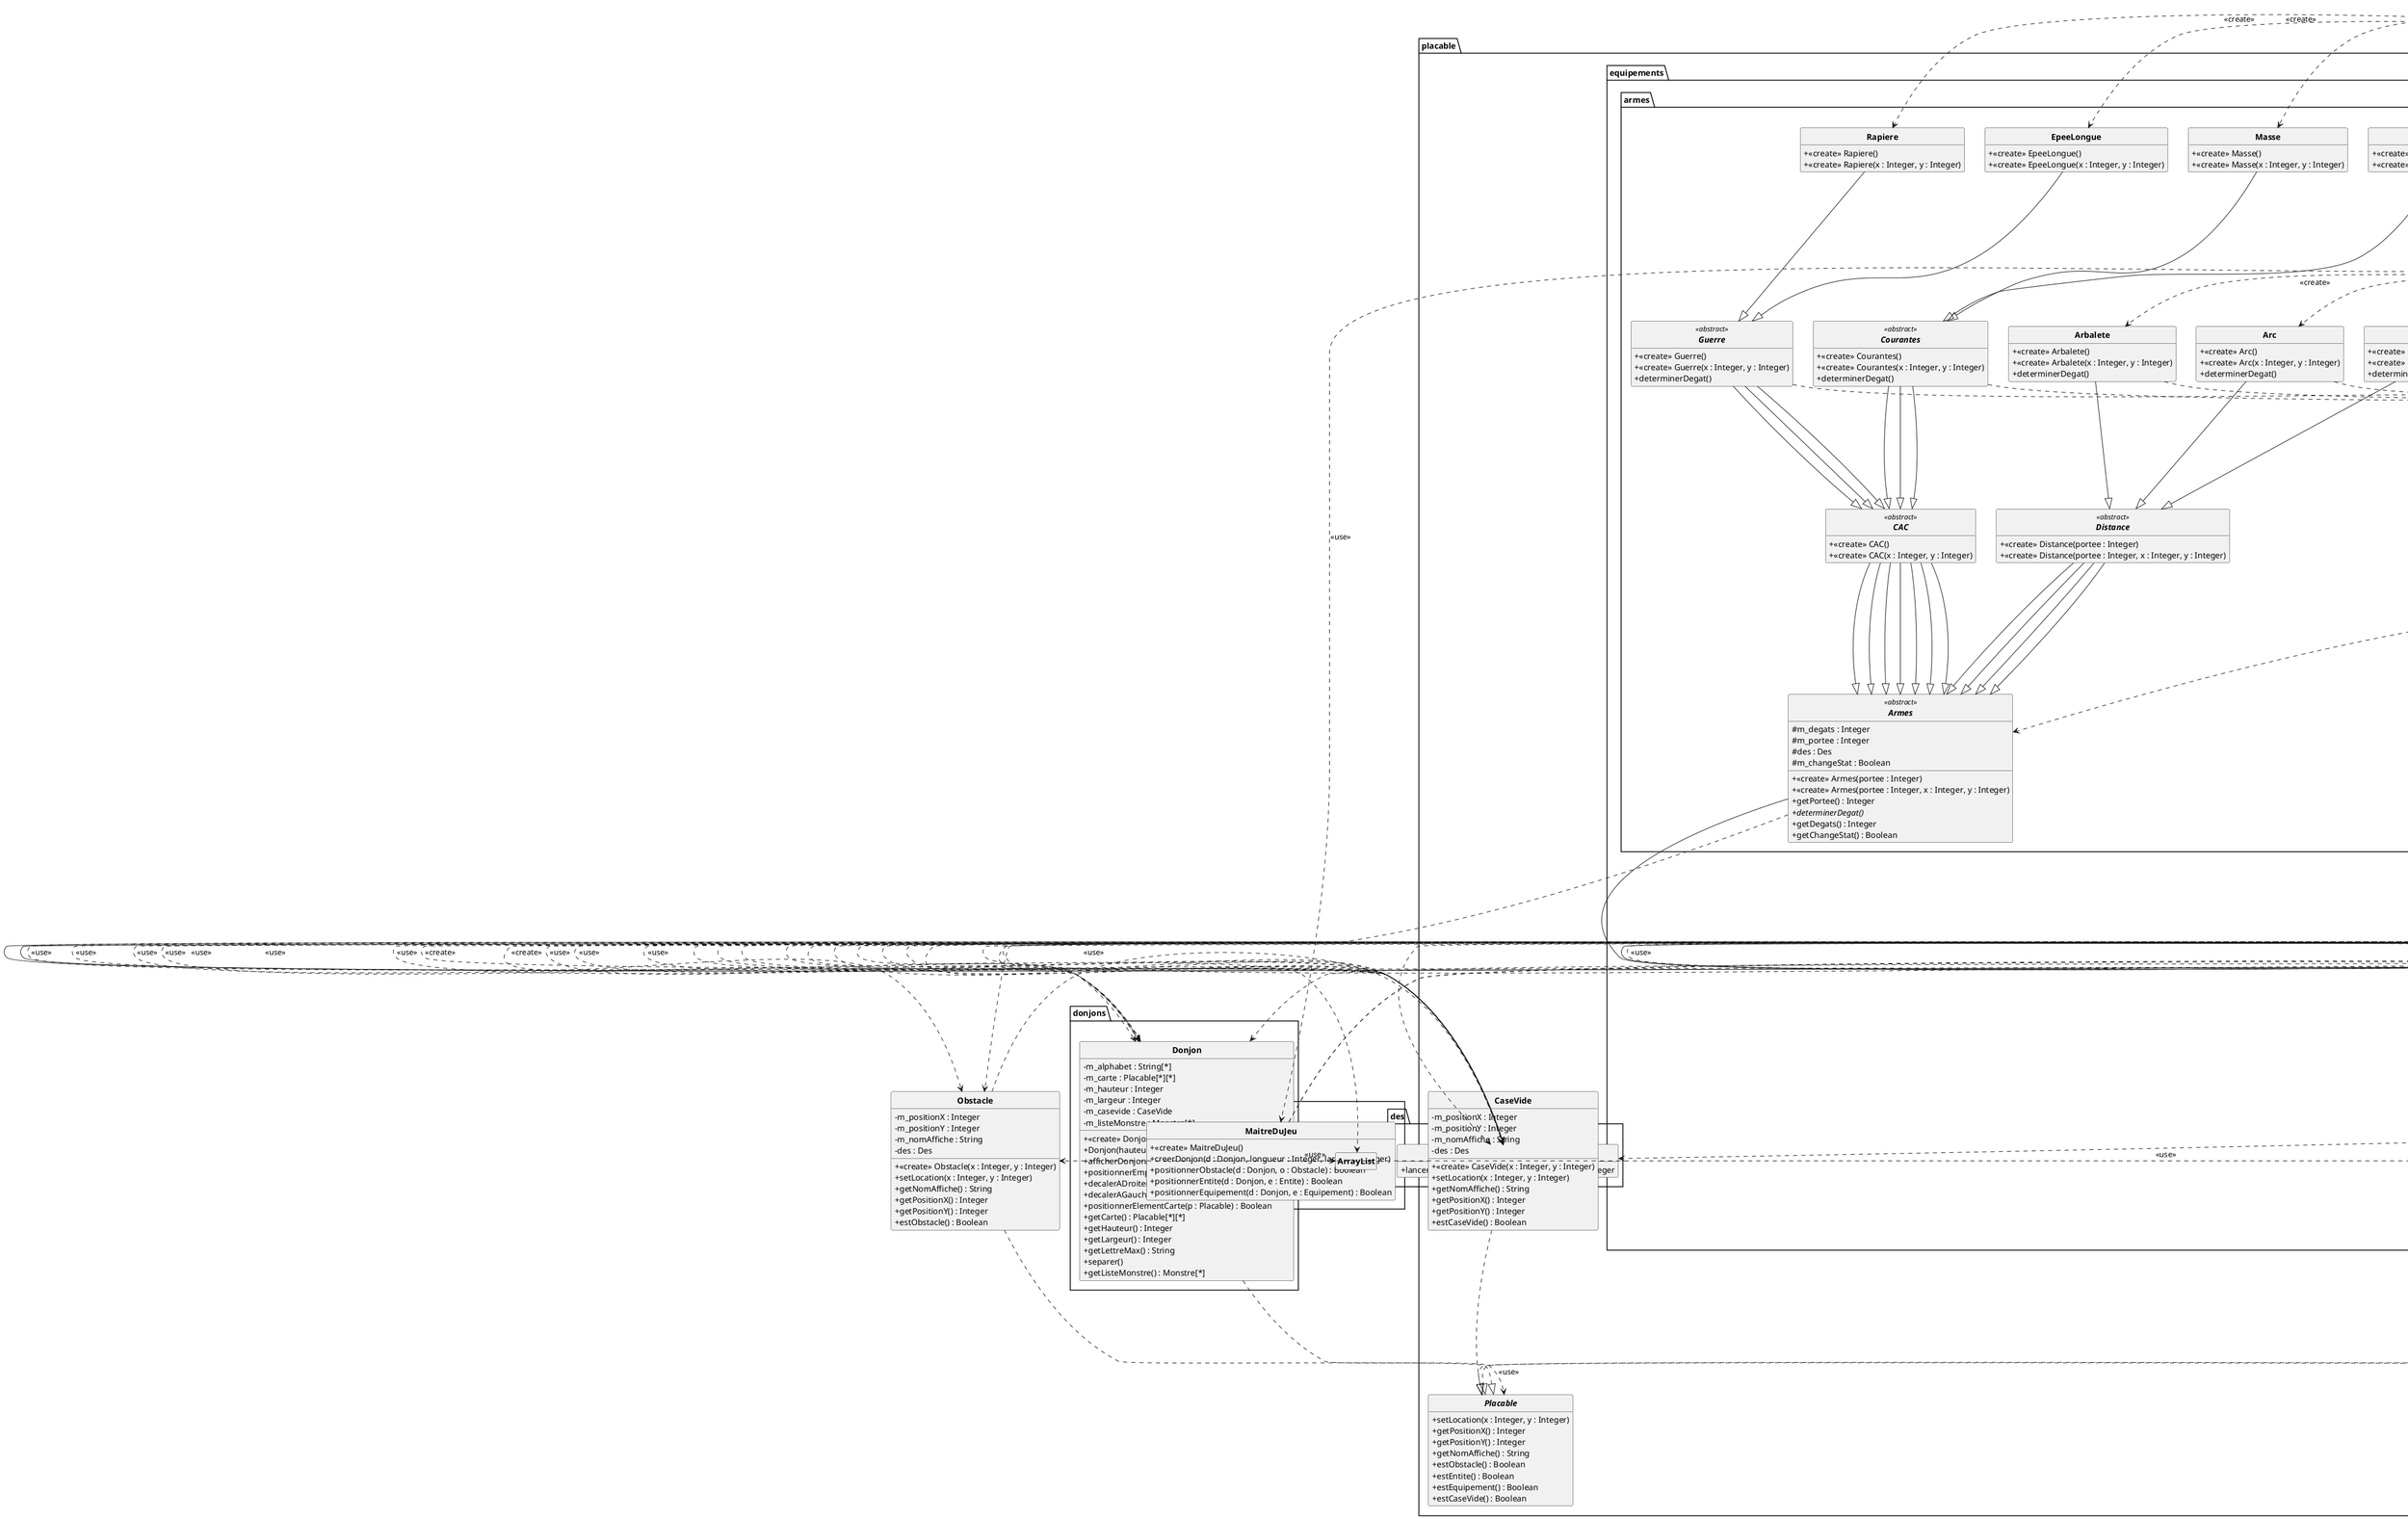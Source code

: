 @startuml
skinparam style strictuml
hide empty members
skinparam classAttributeIconSize 0
skinparam classFontStyle Bold

' -------------------- PACKAGES --------------------

package des {
  class Des {
    + lancerDes(nbDes : Integer, nbFaces : Integer) : Integer
  }
}

package donjons {
  class Donjon {
    - m_alphabet : String[*]
    - m_carte : Placable[*][*]
    - m_hauteur : Integer
    - m_largeur : Integer
    - m_casevide : CaseVide
    - m_listeMonstre : Monstre[*]

    + <<create>> Donjon()
    + Donjon(hauteur : Integer, largeur : Integer)
    + afficherDonjon()
    + positionnerEmplacementVide(x : Integer, y : Integer)
    + decalerADroite(l : Placable[*])
    + decalerAGauche(l : Placable[*])
    + positionnerElementCarte(p : Placable) : Boolean
    + getCarte() : Placable[*][*]
    + getHauteur() : Integer
    + getLargeur() : Integer
    + getLettreMax() : String
    + separer()
    + getListeMonstre() : Monstre[*]
  }
}

package maitredujeu {
  class MaitreDuJeu {
    + <<create>> MaitreDuJeu()
    + creerDonjon(d : Donjon, longueur : Integer, largeur : Integer)
    + positionnerObstacle(d : Donjon, o : Obstacle) : Boolean
    + positionnerEntite(d : Donjon, e : Entite) : Boolean
    + positionnerEquipement(d : Donjon, e : Equipement) : Boolean
  }
}

package placable {
  interface Placable {
    + setLocation(x : Integer, y : Integer)
    + getPositionX() : Integer
    + getPositionY() : Integer
    + getNomAffiche() : String
    + estObstacle() : Boolean
    + estEntite() : Boolean
    + estEquipement() : Boolean
    + estCaseVide() : Boolean
  }

  class CaseVide {
    - m_positionX : Integer
    - m_positionY : Integer
    - m_nomAffiche : String
    - des : Des

    + <<create>> CaseVide(x : Integer, y : Integer)
    + setLocation(x : Integer, y : Integer)
    + getNomAffiche() : String
    + getPositionX() : Integer
    + getPositionY() : Integer
    + estCaseVide() : Boolean
  }
}

package placable.entites {
  abstract class Entite <<abstract>> {
    # m_pv : Integer
    # m_pvMax : Integer
    # m_force : Integer
    # m_dexterite : Integer
    # m_initiative : Integer
    # m_positionX : Integer
    # m_positionY : Integer
    # m_vitesse : Integer
    # m_nomAffiche : String

    + setLocation(x : Integer, y : Integer)
    + getPositionX() : Integer
    + getPositionY() : Integer
    + getNomAffiche() : String
    + seDeplacer(direction : Integer, d : Donjon)
    + getPv() : Integer
    + getForce() : Integer
    + getDexterite() : Integer
    + getInitiative() : Integer
    + setPv(pv : Integer)
    + setForce(force : Integer)
    + setDexterite(dexterite : Integer)
    + setInitiative(initiative : Integer)
    + ajusterPv(valeur : Integer)
    + ajusterForce(valeur : Integer)
    + ajusterDexterite(valeur : Integer)
    + ajusterInitiative(valeur : Integer)
    + equals(obj : Object) : Boolean
    + estEntite() : Boolean
    + {static} contientObstacle(liste : Placable[*]) : Boolean
    + {static} contientEquipement(liste : Placable[*]) : Boolean
  }
}

package placable.entites.monstres {
  class Monstre {
    - m_espece : String
    - m_numero : Integer
    - m_nomAttaque : String
    - m_portee : Integer
    - m_degats : Integer
    - m_classeArmure : Integer
    - des : Des
    - {static} monstres : Monstre[*]

    + <<create>> Monstre(espece : String)
    + Monstre(espece : String, portee : Integer, pv : Integer, nomattaque : String, classeArmure : Integer, force : Integer, dexterite : Integer, initiative : Integer, x : Integer, y : Integer)
    + getclasseArmure() : Integer
    + ajusterPv(valeur : Integer)
    + attaquer(cible : Personnage, carte : String[*][*]) : Boolean
    + getEspece() : String
  }
}

package placable.entites.personnages.classes {
  abstract class Classe <<abstract>> {
    # m_nomClasse : String
    # m_pv : Integer
    + {abstract} initialiser(p : Personnage)
    + getNom() : String
  }

  class Clerc {
    + <<create>> Clerc()
    + initialiser(p : Personnage)
  }

  class Guerrier {
    + <<create>> Guerrier()
    + initialiser(p : Personnage)
  }

  class Magicien {
    + <<create>> Magicien()
    + initialiser(p : Personnage)
  }

  class Roublard {
    + <<create>> Roublard()
    + initialiser(p : Personnage)
  }
}

package placable.entites.personnages.races {
  abstract class Race <<abstract>> {
    # m_dexterite : Integer
    # m_vitesse : Integer
    # m_force : Integer
    # m_initiative : Integer
    # m_nomRace : String

    + {abstract} initialiser(p : Personnage)
    + getNom() : String
  }

  class Humain {
    + <<create>> Humain()
    + initialiser(p : Personnage)
  }

  class Nain {
    + <<create>> Nain()
    + initialiser(p : Personnage)
  }

  class Elfe {
    + <<create>> Elfe()
    + initialiser(p : Personnage)
  }

  class Halfelin {
    + <<create>> Halfelin()
    + initialiser(p : Personnage)
  }
}

package placable.entites.personnages {
  class Personnage {
    # m_nom : String
    - m_race : Race
    - m_classe : Classe
    - des : Des
    - m_inventaire : Equipement[*]
    - m_armeEquipee : Armes[*]
    - m_armureEquipee : Armures[*]

    + <<create>> Personnage(nom : String, race : Integer, classe : Integer, x : Integer, y : Integer)
    + attribuerRaceClasse(race : Integer, classe : Integer)
    + attaquer(cible : Monstre) : Boolean
    + sEquiperArmure(a : Armures)
    + sEquiperArme(a : Armes)
    + ramasserEquipement(e : Equipement, carte : Placable[*][*]) : Boolean
    + getNom() : String
    + getArmeEquipee() : Armes
    + getClasseArmure() : Integer
    + getRace() : Race
    + getNomRace() : String
    + getClasse() : Classe
    + getNomClasse() : String
    + getVitesse() : Integer
    + setVitesse(vitesse : Integer)
    + ajusterVitesse(valeur : Integer)
    + ajouterEquipementInventaire(e : Equipement)
    + afficherInventaire() : String
    + toString() : String
  }
}

package placable.equipements {
  abstract class Equipement <<abstract>> {
    # m_nom : String
    # m_positionX : Integer
    # m_positionY : Integer
    # m_nomAffiche : String

    + <<create>> Equipement()
    + setLocation(x : Integer, y : Integer)
    + getNomEquipement() : String
    + getNomAffiche() : String
    + getPositionX() : Integer
    + getPositionY() : Integer
    + estEquipement() : Boolean
  }
}



package placable.equipements.armes {
  abstract class CAC <<abstract>> {
    + <<create>> CAC()
    + <<create>> CAC(x : Integer, y : Integer)
  }
}



package placable.equipements.armes {
  abstract class Distance <<abstract>> {
    + <<create>> Distance(portee : Integer)
    + <<create>> Distance(portee : Integer, x : Integer, y : Integer)
  }
}



package placable.equipements.armes {
  abstract class Guerre <<abstract>> {
    + <<create>> Guerre()
    + <<create>> Guerre(x : Integer, y : Integer)
    + determinerDegat()
  }

}



package placable.equipements.armes {
  abstract class Courantes <<abstract>> {
    + <<create>> Courantes()
    + <<create>> Courantes(x : Integer, y : Integer)
    + determinerDegat()
  }

}



package placable.equipements.armes {
  class Arbalete {
    + <<create>> Arbalete()
    + <<create>> Arbalete(x : Integer, y : Integer)
    + determinerDegat()
  }
}



package placable.equipements.armes {
  class Arc {
    + <<create>> Arc()
    + <<create>> Arc(x : Integer, y : Integer)
    + determinerDegat()
  }


}


package placable.equipements.armes {
  abstract class Armes <<abstract>> {
    # m_degats : Integer
    # m_portee : Integer
    # des : Des
    # m_changeStat : Boolean

    + <<create>> Armes(portee : Integer)
    + <<create>> Armes(portee : Integer, x : Integer, y : Integer)
    + getPortee() : Integer
    + {abstract} determinerDegat()
    + getDegats() : Integer
    + getChangeStat() : Boolean
  }

  
}



package placable.equipements.armes {
  class Baton {
    + <<create>> Baton()
    + <<create>> Baton(x : Integer, y : Integer)
  }

  

}



package placable.equipements.armes {
  class EpeeLongue {
    + <<create>> EpeeLongue()
    + <<create>> EpeeLongue(x : Integer, y : Integer)
  }


}



package placable.equipements.armes {
  class Fronde {
    + <<create>> Fronde()
    + <<create>> Fronde(x : Integer, y : Integer)
    + determinerDegat()
  }

}

package placable.equipements.armes {
  class Masse {
    + <<create>> Masse()
    + <<create>> Masse(x : Integer, y : Integer)
  }

}


package placable.equipements.armes {
  class Rapiere {
    + <<create>> Rapiere()
    + <<create>> Rapiere(x : Integer, y : Integer)
  }


}


package placable.equipements.armures {
  abstract class Armures <<abstract>> {
    # m_classe : Integer
    # m_changeStat : Boolean
    # des : Des

    + <<create>> Armures(classe : Integer)
    + <<create>> Armures(classe : Integer, x : Integer, y : Integer)
    + getClasseArmure() : Integer
    + getChangeStat() : Boolean
  }

 
}


package placable.equipements.armures {
  abstract class Lourdes <<abstract>> {
    + <<create>> Lourdes(classe : Integer)
    + <<create>> Lourdes(classe : Integer, x : Integer, y : Integer)
  }

  
}


package placable.equipements.armures {
  abstract class Legeres <<abstract>> {
    + <<create>> Legeres(classe : Integer)
    + <<create>> Legeres(classe : Integer, x : Integer, y : Integer)
  }

 
}



package placable.equipements.armures {
  class CotteDeMailles {
    + <<create>> CotteDeMailles()
    + <<create>> CotteDeMailles(x : Integer, y : Integer)
  
  }
}


package placable.equipements.armures {
  class DemiPlatte {
    + <<create>> DemiPlatte()
    + <<create>> DemiPlatte(x : Integer, y : Integer)
   
  }
}


package placable.equipements.armures {
  class Ecailles {
    + <<create>> Ecailles()
    + <<create>> Ecailles(x : Integer, y : Integer)
   
  }
}


package placable.equipements.armures {
  class Harnois {
    + <<create>> Harnois()
    + <<create>> Harnois(x : Integer, y : Integer)
  
  }
}


package placable.obstacle {
  class Obstacle {
    - m_positionX : Integer
    - m_positionY : Integer
    - m_nomAffiche : String
    - des : Des

    + <<create>> Obstacle(x : Integer, y : Integer)
    + setLocation(x : Integer, y : Integer)
    + getNomAffiche() : String
    + getPositionX() : Integer
    + getPositionY() : Integer
    + estObstacle() : Boolean
  }

}

package utils {
  class Utils {
    - des : Des

    + <<create>> Utils()
    + demanderChoix(scanner : Scanner, message : String, min : Integer, max : Integer) : Integer
    + demanderChoixOuParDefaut(message : String, min : Integer, max : Integer, valeurParDefaut : Integer, scanner : Scanner) : Integer
    + demanderPositionCarte(message : String, minLettre : Char, maxLettre : Char, minNumero : Integer, maxNumero : Integer, scanner : Scanner) : int[*]
    + creerMonstreAleatoire(d : Donjon) : Monstre
    + creerEquipementAleatoire(d : Donjon) : Equipement
    + creerObstacleAleatoire(d : Donjon) : Obstacle
    + creerPersonnageAleatoire(nom : String, race : Integer, classe : Integer, d : Donjon) : Personnage
  }
}


class Jeu {
  - m_joueursEnVie : ArrayList<Personnage>
  - m_utils : Utils
  - m_nbJoueurs : int
  - scanner : Scanner
  - m_d1 : Donjon
  - mdj : MaitreDuJeu
  - m_des : Des
  - alphabet : String[*]
  - m_nbObstacle : int
  - m_nbEquipements : int

  + <<create>> Jeu()
  + demarrerJeu()
  + initJoueur(nJoueur : int, d : Donjon) : Personnage
  + creerObstacleAleatoire(i : int)
  + initEquipementAleatoire(i : int)
  + creerEquipement(type : int, i : int, x : int, y : int)
  + afficherEntites()
}


class Main {
  + main(args : String[])
}



' -------------------- RELATIONS --------------------

CaseVide ..|> Placable
Entite ..|> Placable
Monstre --|> Entite
Personnage --|> Entite

Clerc --|> Classe
Guerrier --|> Classe
Magicien --|> Classe
Roublard --|> Classe

Humain --|> Race
Nain --|> Race
Elfe --|> Race
Halfelin --|> Race

MaitreDuJeu .> Donjon : <<use>>
MaitreDuJeu .> Obstacle : <<use>>
MaitreDuJeu .> Entite : <<use>>
MaitreDuJeu .> Equipement : <<use>>

Donjon .> Placable : <<use>>
Donjon .> CaseVide : <<instantiate>>
Donjon .> Monstre : <<use>>
Donjon .> ArrayList : <<use>>

CaseVide .> Des : <<use>>
Entite .> Donjon : <<use>>
Entite .> Equipement : <<use>>
Entite .> Obstacle : <<use>>
Entite .> ArrayList : <<use>>

Monstre .> Des : <<use>>
Monstre .> Personnage : <<use>>
Monstre .> ArrayList : <<use>>

Classe .> Personnage : <<use>>
Race .> Personnage : <<use>>

Personnage .> Des : <<use>>
Personnage .> Monstre : <<use>>
Personnage .> Equipement : <<use>>
Personnage .> Armes : <<use>>
Personnage .> Armures : <<use>>
Personnage .> Classe : <<use>>
Personnage .> Race : <<use>>

Equipement ..|> Placable
Equipement .> Des : <<use>>
Equipement .> Donjon : <<use>>


CAC --|> Armes



Distance --|> Armes



Guerre --|> CAC
CAC --|> Armes
Guerre .> Des : <<use>>



Courantes --|> CAC
CAC --|> Armes
Courantes .> Des : <<use>>



Arbalete --|> Distance
Distance --|> Armes
Arbalete .> Des : <<use>>



Arc --|> Distance
Distance --|> Armes
Arc .> Des : <<use>>


Armes --|> Equipement
Armes .> Des : <<use>>



Baton --|> Courantes
Courantes --|> CAC
CAC --|> Armes



EpeeLongue --|> Guerre
Guerre --|> CAC
CAC --|> Armes



Fronde --|> Distance
Distance --|> Armes
Fronde .> Des : <<use>>



Masse --|> Courantes
Courantes --|> CAC
CAC --|> Armes



Rapiere --|> Guerre
Guerre --|> CAC
CAC --|> Armes




Armures --|> Equipement
Armures .> Des : <<use>>


Lourdes --|> Armures



Legeres --|> Armures



CotteDeMailles --|> Lourdes
Lourdes --|> Armures
CotteDeMailles .> Donjon : <<use>>
CotteDeMailles .> Des : <<use>>



DemiPlatte --|> Legeres
Legeres --|> Armures
DemiPlatte .> Donjon : <<use>>
DemiPlatte .> Des : <<use>>



Ecailles --|> Legeres
Legeres --|> Armures
Ecailles .> Donjon : <<use>>
Ecailles .> Des : <<use>>


Harnois --|> Lourdes
Lourdes --|> Armures
Harnois .> Donjon : <<use>>
Harnois .> Des : <<use>>


Obstacle ..|> Placable
Obstacle .> Des : <<use>>


Utils .> Des : <<use>>
Utils .> Scanner : <<use>>
Utils .> Donjon : <<use>>
Utils .> Monstre : <<create>>
Utils .> Equipement : <<create>>
Utils .> Obstacle : <<create>>
Utils .> Personnage : <<create>>


Jeu .> Personnage : <<use>>
Jeu .> Monstre : <<use>>
Jeu .> Donjon : <<use>>
Jeu .> MaitreDuJeu : <<use>>
Jeu .> Utils : <<use>>
Jeu .> Des : <<use>>
Jeu .> Scanner : <<use>>
Jeu .> Equipement : <<use>>
Jeu .> Obstacle : <<use>>
Jeu .> Arbalete : <<create>>
Jeu .> Arc : <<create>>
Jeu .> Baton : <<create>>
Jeu .> EpeeLongue : <<create>>
Jeu .> Fronde : <<create>>
Jeu .> Masse : <<create>>
Jeu .> Rapiere : <<create>>
Jeu .> CotteDeMailles : <<create>>
Jeu .> DemiPlatte : <<create>>
Jeu .> Ecailles : <<create>>
Jeu .> Harnois : <<create>>

Main .> Jeu : <<instantiate>>

@enduml
